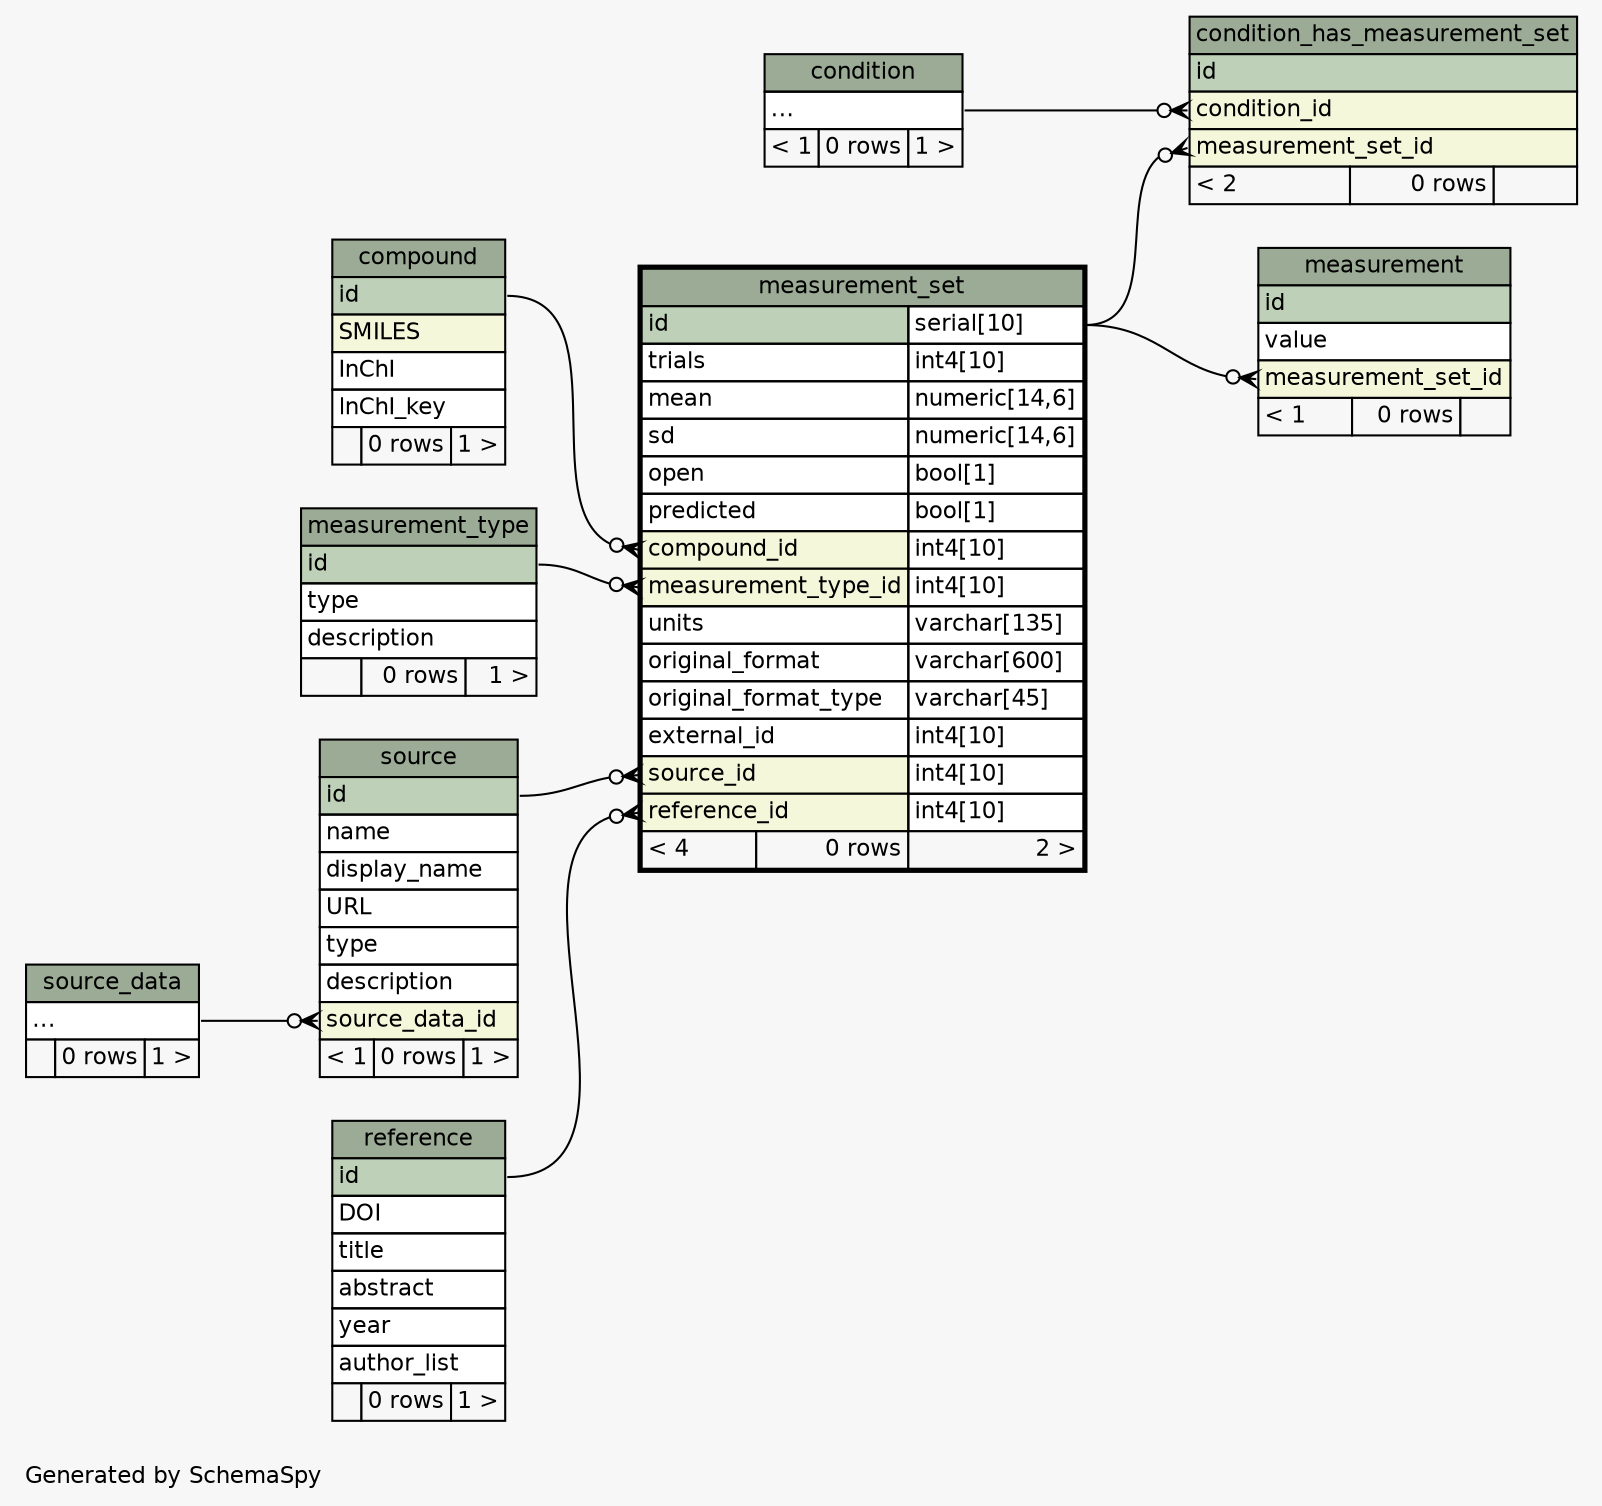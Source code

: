 // dot 2.30.1 on Mac OS X 10.7.5
// SchemaSpy rev 590
digraph "twoDegreesRelationshipsDiagram" {
  graph [
    rankdir="RL"
    bgcolor="#f7f7f7"
    label="\nGenerated by SchemaSpy"
    labeljust="l"
    nodesep="0.18"
    ranksep="0.46"
    fontname="Helvetica"
    fontsize="11"
  ];
  node [
    fontname="Helvetica"
    fontsize="11"
    shape="plaintext"
  ];
  edge [
    arrowsize="0.8"
  ];
  "condition_has_measurement_set":"condition_id":w -> "condition":"elipses":e [arrowhead=none dir=back arrowtail=crowodot];
  "condition_has_measurement_set":"measurement_set_id":w -> "measurement_set":"id.type":e [arrowhead=none dir=back arrowtail=crowodot];
  "measurement":"measurement_set_id":w -> "measurement_set":"id.type":e [arrowhead=none dir=back arrowtail=crowodot];
  "measurement_set":"compound_id":w -> "compound":"id":e [arrowhead=none dir=back arrowtail=crowodot];
  "measurement_set":"measurement_type_id":w -> "measurement_type":"id":e [arrowhead=none dir=back arrowtail=crowodot];
  "measurement_set":"reference_id":w -> "reference":"id":e [arrowhead=none dir=back arrowtail=crowodot];
  "measurement_set":"source_id":w -> "source":"id":e [arrowhead=none dir=back arrowtail=crowodot];
  "source":"source_data_id":w -> "source_data":"elipses":e [arrowhead=none dir=back arrowtail=crowodot];
  "compound" [
    label=<
    <TABLE BORDER="0" CELLBORDER="1" CELLSPACING="0" BGCOLOR="#ffffff">
      <TR><TD COLSPAN="3" BGCOLOR="#9bab96" ALIGN="CENTER">compound</TD></TR>
      <TR><TD PORT="id" COLSPAN="3" BGCOLOR="#bed1b8" ALIGN="LEFT">id</TD></TR>
      <TR><TD PORT="SMILES" COLSPAN="3" BGCOLOR="#f4f7da" ALIGN="LEFT">SMILES</TD></TR>
      <TR><TD PORT="InChI" COLSPAN="3" ALIGN="LEFT">InChI</TD></TR>
      <TR><TD PORT="InChI_key" COLSPAN="3" ALIGN="LEFT">InChI_key</TD></TR>
      <TR><TD ALIGN="LEFT" BGCOLOR="#f7f7f7">  </TD><TD ALIGN="RIGHT" BGCOLOR="#f7f7f7">0 rows</TD><TD ALIGN="RIGHT" BGCOLOR="#f7f7f7">1 &gt;</TD></TR>
    </TABLE>>
    URL="compound.html"
    tooltip="compound"
  ];
  "condition" [
    label=<
    <TABLE BORDER="0" CELLBORDER="1" CELLSPACING="0" BGCOLOR="#ffffff">
      <TR><TD COLSPAN="3" BGCOLOR="#9bab96" ALIGN="CENTER">condition</TD></TR>
      <TR><TD PORT="elipses" COLSPAN="3" ALIGN="LEFT">...</TD></TR>
      <TR><TD ALIGN="LEFT" BGCOLOR="#f7f7f7">&lt; 1</TD><TD ALIGN="RIGHT" BGCOLOR="#f7f7f7">0 rows</TD><TD ALIGN="RIGHT" BGCOLOR="#f7f7f7">1 &gt;</TD></TR>
    </TABLE>>
    URL="condition.html"
    tooltip="condition"
  ];
  "condition_has_measurement_set" [
    label=<
    <TABLE BORDER="0" CELLBORDER="1" CELLSPACING="0" BGCOLOR="#ffffff">
      <TR><TD COLSPAN="3" BGCOLOR="#9bab96" ALIGN="CENTER">condition_has_measurement_set</TD></TR>
      <TR><TD PORT="id" COLSPAN="3" BGCOLOR="#bed1b8" ALIGN="LEFT">id</TD></TR>
      <TR><TD PORT="condition_id" COLSPAN="3" BGCOLOR="#f4f7da" ALIGN="LEFT">condition_id</TD></TR>
      <TR><TD PORT="measurement_set_id" COLSPAN="3" BGCOLOR="#f4f7da" ALIGN="LEFT">measurement_set_id</TD></TR>
      <TR><TD ALIGN="LEFT" BGCOLOR="#f7f7f7">&lt; 2</TD><TD ALIGN="RIGHT" BGCOLOR="#f7f7f7">0 rows</TD><TD ALIGN="RIGHT" BGCOLOR="#f7f7f7">  </TD></TR>
    </TABLE>>
    URL="condition_has_measurement_set.html"
    tooltip="condition_has_measurement_set"
  ];
  "measurement" [
    label=<
    <TABLE BORDER="0" CELLBORDER="1" CELLSPACING="0" BGCOLOR="#ffffff">
      <TR><TD COLSPAN="3" BGCOLOR="#9bab96" ALIGN="CENTER">measurement</TD></TR>
      <TR><TD PORT="id" COLSPAN="3" BGCOLOR="#bed1b8" ALIGN="LEFT">id</TD></TR>
      <TR><TD PORT="value" COLSPAN="3" ALIGN="LEFT">value</TD></TR>
      <TR><TD PORT="measurement_set_id" COLSPAN="3" BGCOLOR="#f4f7da" ALIGN="LEFT">measurement_set_id</TD></TR>
      <TR><TD ALIGN="LEFT" BGCOLOR="#f7f7f7">&lt; 1</TD><TD ALIGN="RIGHT" BGCOLOR="#f7f7f7">0 rows</TD><TD ALIGN="RIGHT" BGCOLOR="#f7f7f7">  </TD></TR>
    </TABLE>>
    URL="measurement.html"
    tooltip="measurement"
  ];
  "measurement_set" [
    label=<
    <TABLE BORDER="2" CELLBORDER="1" CELLSPACING="0" BGCOLOR="#ffffff">
      <TR><TD COLSPAN="3" BGCOLOR="#9bab96" ALIGN="CENTER">measurement_set</TD></TR>
      <TR><TD PORT="id" COLSPAN="2" BGCOLOR="#bed1b8" ALIGN="LEFT">id</TD><TD PORT="id.type" ALIGN="LEFT">serial[10]</TD></TR>
      <TR><TD PORT="trials" COLSPAN="2" ALIGN="LEFT">trials</TD><TD PORT="trials.type" ALIGN="LEFT">int4[10]</TD></TR>
      <TR><TD PORT="mean" COLSPAN="2" ALIGN="LEFT">mean</TD><TD PORT="mean.type" ALIGN="LEFT">numeric[14,6]</TD></TR>
      <TR><TD PORT="sd" COLSPAN="2" ALIGN="LEFT">sd</TD><TD PORT="sd.type" ALIGN="LEFT">numeric[14,6]</TD></TR>
      <TR><TD PORT="open" COLSPAN="2" ALIGN="LEFT">open</TD><TD PORT="open.type" ALIGN="LEFT">bool[1]</TD></TR>
      <TR><TD PORT="predicted" COLSPAN="2" ALIGN="LEFT">predicted</TD><TD PORT="predicted.type" ALIGN="LEFT">bool[1]</TD></TR>
      <TR><TD PORT="compound_id" COLSPAN="2" BGCOLOR="#f4f7da" ALIGN="LEFT">compound_id</TD><TD PORT="compound_id.type" ALIGN="LEFT">int4[10]</TD></TR>
      <TR><TD PORT="measurement_type_id" COLSPAN="2" BGCOLOR="#f4f7da" ALIGN="LEFT">measurement_type_id</TD><TD PORT="measurement_type_id.type" ALIGN="LEFT">int4[10]</TD></TR>
      <TR><TD PORT="units" COLSPAN="2" ALIGN="LEFT">units</TD><TD PORT="units.type" ALIGN="LEFT">varchar[135]</TD></TR>
      <TR><TD PORT="original_format" COLSPAN="2" ALIGN="LEFT">original_format</TD><TD PORT="original_format.type" ALIGN="LEFT">varchar[600]</TD></TR>
      <TR><TD PORT="original_format_type" COLSPAN="2" ALIGN="LEFT">original_format_type</TD><TD PORT="original_format_type.type" ALIGN="LEFT">varchar[45]</TD></TR>
      <TR><TD PORT="external_id" COLSPAN="2" ALIGN="LEFT">external_id</TD><TD PORT="external_id.type" ALIGN="LEFT">int4[10]</TD></TR>
      <TR><TD PORT="source_id" COLSPAN="2" BGCOLOR="#f4f7da" ALIGN="LEFT">source_id</TD><TD PORT="source_id.type" ALIGN="LEFT">int4[10]</TD></TR>
      <TR><TD PORT="reference_id" COLSPAN="2" BGCOLOR="#f4f7da" ALIGN="LEFT">reference_id</TD><TD PORT="reference_id.type" ALIGN="LEFT">int4[10]</TD></TR>
      <TR><TD ALIGN="LEFT" BGCOLOR="#f7f7f7">&lt; 4</TD><TD ALIGN="RIGHT" BGCOLOR="#f7f7f7">0 rows</TD><TD ALIGN="RIGHT" BGCOLOR="#f7f7f7">2 &gt;</TD></TR>
    </TABLE>>
    URL="measurement_set.html"
    tooltip="measurement_set"
  ];
  "measurement_type" [
    label=<
    <TABLE BORDER="0" CELLBORDER="1" CELLSPACING="0" BGCOLOR="#ffffff">
      <TR><TD COLSPAN="3" BGCOLOR="#9bab96" ALIGN="CENTER">measurement_type</TD></TR>
      <TR><TD PORT="id" COLSPAN="3" BGCOLOR="#bed1b8" ALIGN="LEFT">id</TD></TR>
      <TR><TD PORT="type" COLSPAN="3" ALIGN="LEFT">type</TD></TR>
      <TR><TD PORT="description" COLSPAN="3" ALIGN="LEFT">description</TD></TR>
      <TR><TD ALIGN="LEFT" BGCOLOR="#f7f7f7">  </TD><TD ALIGN="RIGHT" BGCOLOR="#f7f7f7">0 rows</TD><TD ALIGN="RIGHT" BGCOLOR="#f7f7f7">1 &gt;</TD></TR>
    </TABLE>>
    URL="measurement_type.html"
    tooltip="measurement_type"
  ];
  "reference" [
    label=<
    <TABLE BORDER="0" CELLBORDER="1" CELLSPACING="0" BGCOLOR="#ffffff">
      <TR><TD COLSPAN="3" BGCOLOR="#9bab96" ALIGN="CENTER">reference</TD></TR>
      <TR><TD PORT="id" COLSPAN="3" BGCOLOR="#bed1b8" ALIGN="LEFT">id</TD></TR>
      <TR><TD PORT="DOI" COLSPAN="3" ALIGN="LEFT">DOI</TD></TR>
      <TR><TD PORT="title" COLSPAN="3" ALIGN="LEFT">title</TD></TR>
      <TR><TD PORT="abstract" COLSPAN="3" ALIGN="LEFT">abstract</TD></TR>
      <TR><TD PORT="year" COLSPAN="3" ALIGN="LEFT">year</TD></TR>
      <TR><TD PORT="author_list" COLSPAN="3" ALIGN="LEFT">author_list</TD></TR>
      <TR><TD ALIGN="LEFT" BGCOLOR="#f7f7f7">  </TD><TD ALIGN="RIGHT" BGCOLOR="#f7f7f7">0 rows</TD><TD ALIGN="RIGHT" BGCOLOR="#f7f7f7">1 &gt;</TD></TR>
    </TABLE>>
    URL="reference.html"
    tooltip="reference"
  ];
  "source" [
    label=<
    <TABLE BORDER="0" CELLBORDER="1" CELLSPACING="0" BGCOLOR="#ffffff">
      <TR><TD COLSPAN="3" BGCOLOR="#9bab96" ALIGN="CENTER">source</TD></TR>
      <TR><TD PORT="id" COLSPAN="3" BGCOLOR="#bed1b8" ALIGN="LEFT">id</TD></TR>
      <TR><TD PORT="name" COLSPAN="3" ALIGN="LEFT">name</TD></TR>
      <TR><TD PORT="display_name" COLSPAN="3" ALIGN="LEFT">display_name</TD></TR>
      <TR><TD PORT="URL" COLSPAN="3" ALIGN="LEFT">URL</TD></TR>
      <TR><TD PORT="type" COLSPAN="3" ALIGN="LEFT">type</TD></TR>
      <TR><TD PORT="description" COLSPAN="3" ALIGN="LEFT">description</TD></TR>
      <TR><TD PORT="source_data_id" COLSPAN="3" BGCOLOR="#f4f7da" ALIGN="LEFT">source_data_id</TD></TR>
      <TR><TD ALIGN="LEFT" BGCOLOR="#f7f7f7">&lt; 1</TD><TD ALIGN="RIGHT" BGCOLOR="#f7f7f7">0 rows</TD><TD ALIGN="RIGHT" BGCOLOR="#f7f7f7">1 &gt;</TD></TR>
    </TABLE>>
    URL="source.html"
    tooltip="source"
  ];
  "source_data" [
    label=<
    <TABLE BORDER="0" CELLBORDER="1" CELLSPACING="0" BGCOLOR="#ffffff">
      <TR><TD COLSPAN="3" BGCOLOR="#9bab96" ALIGN="CENTER">source_data</TD></TR>
      <TR><TD PORT="elipses" COLSPAN="3" ALIGN="LEFT">...</TD></TR>
      <TR><TD ALIGN="LEFT" BGCOLOR="#f7f7f7">  </TD><TD ALIGN="RIGHT" BGCOLOR="#f7f7f7">0 rows</TD><TD ALIGN="RIGHT" BGCOLOR="#f7f7f7">1 &gt;</TD></TR>
    </TABLE>>
    URL="source_data.html"
    tooltip="source_data"
  ];
}
